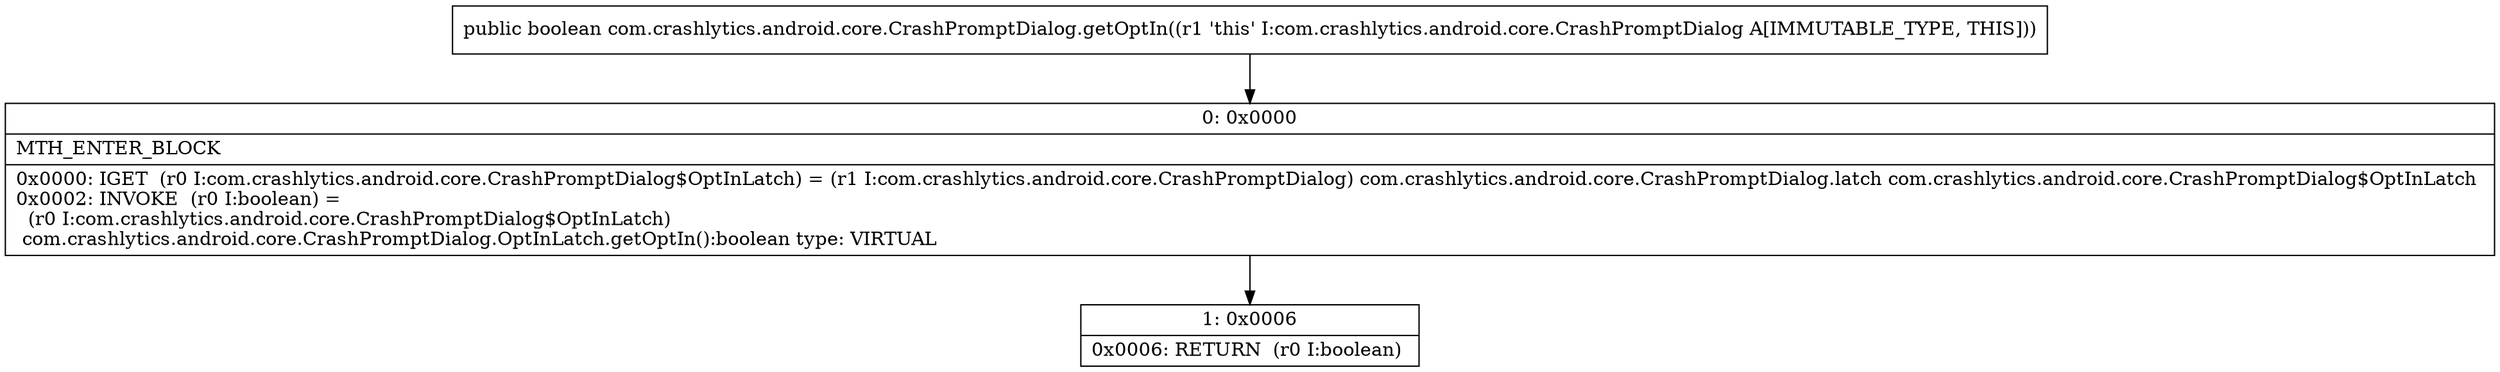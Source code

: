 digraph "CFG forcom.crashlytics.android.core.CrashPromptDialog.getOptIn()Z" {
Node_0 [shape=record,label="{0\:\ 0x0000|MTH_ENTER_BLOCK\l|0x0000: IGET  (r0 I:com.crashlytics.android.core.CrashPromptDialog$OptInLatch) = (r1 I:com.crashlytics.android.core.CrashPromptDialog) com.crashlytics.android.core.CrashPromptDialog.latch com.crashlytics.android.core.CrashPromptDialog$OptInLatch \l0x0002: INVOKE  (r0 I:boolean) = \l  (r0 I:com.crashlytics.android.core.CrashPromptDialog$OptInLatch)\l com.crashlytics.android.core.CrashPromptDialog.OptInLatch.getOptIn():boolean type: VIRTUAL \l}"];
Node_1 [shape=record,label="{1\:\ 0x0006|0x0006: RETURN  (r0 I:boolean) \l}"];
MethodNode[shape=record,label="{public boolean com.crashlytics.android.core.CrashPromptDialog.getOptIn((r1 'this' I:com.crashlytics.android.core.CrashPromptDialog A[IMMUTABLE_TYPE, THIS])) }"];
MethodNode -> Node_0;
Node_0 -> Node_1;
}

